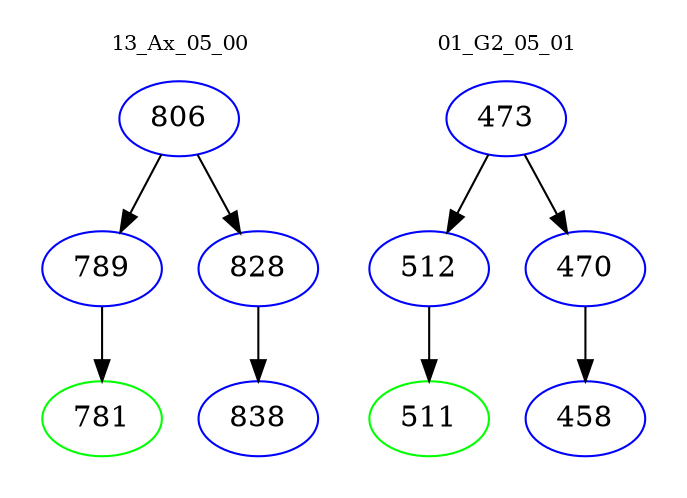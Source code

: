 digraph{
subgraph cluster_0 {
color = white
label = "13_Ax_05_00";
fontsize=10;
T0_806 [label="806", color="blue"]
T0_806 -> T0_789 [color="black"]
T0_789 [label="789", color="blue"]
T0_789 -> T0_781 [color="black"]
T0_781 [label="781", color="green"]
T0_806 -> T0_828 [color="black"]
T0_828 [label="828", color="blue"]
T0_828 -> T0_838 [color="black"]
T0_838 [label="838", color="blue"]
}
subgraph cluster_1 {
color = white
label = "01_G2_05_01";
fontsize=10;
T1_473 [label="473", color="blue"]
T1_473 -> T1_512 [color="black"]
T1_512 [label="512", color="blue"]
T1_512 -> T1_511 [color="black"]
T1_511 [label="511", color="green"]
T1_473 -> T1_470 [color="black"]
T1_470 [label="470", color="blue"]
T1_470 -> T1_458 [color="black"]
T1_458 [label="458", color="blue"]
}
}

